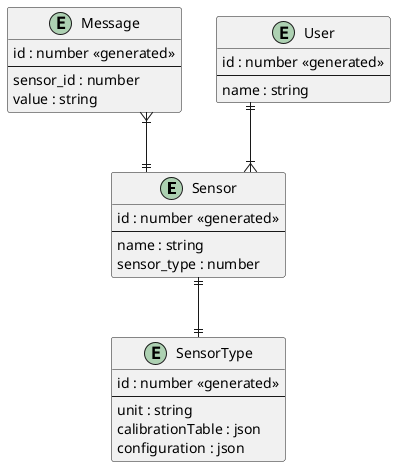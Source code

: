 @startuml

skinparam linetype ortho

entity Sensor {
   id : number <<generated>>
   --
   name : string
   sensor_type : number
}

entity SensorType {
   id : number <<generated>>
   --
   unit : string
   calibrationTable : json
   configuration : json
}

entity Message {
   id : number <<generated>>
   --
   sensor_id : number
   value : string
}

entity User {
   id : number <<generated>>
   --
   name : string
}

Sensor ||--|| SensorType
Message }|--|| Sensor
User ||--|{ Sensor




'e01 }|..|| e02
'e01 }|..|| e03

'e02 }|..|| e05

'e02 }|..|| e04
'e03 }|..|| e04

'e02 }|..|| e06
'e03 }|..|| e06


@enduml